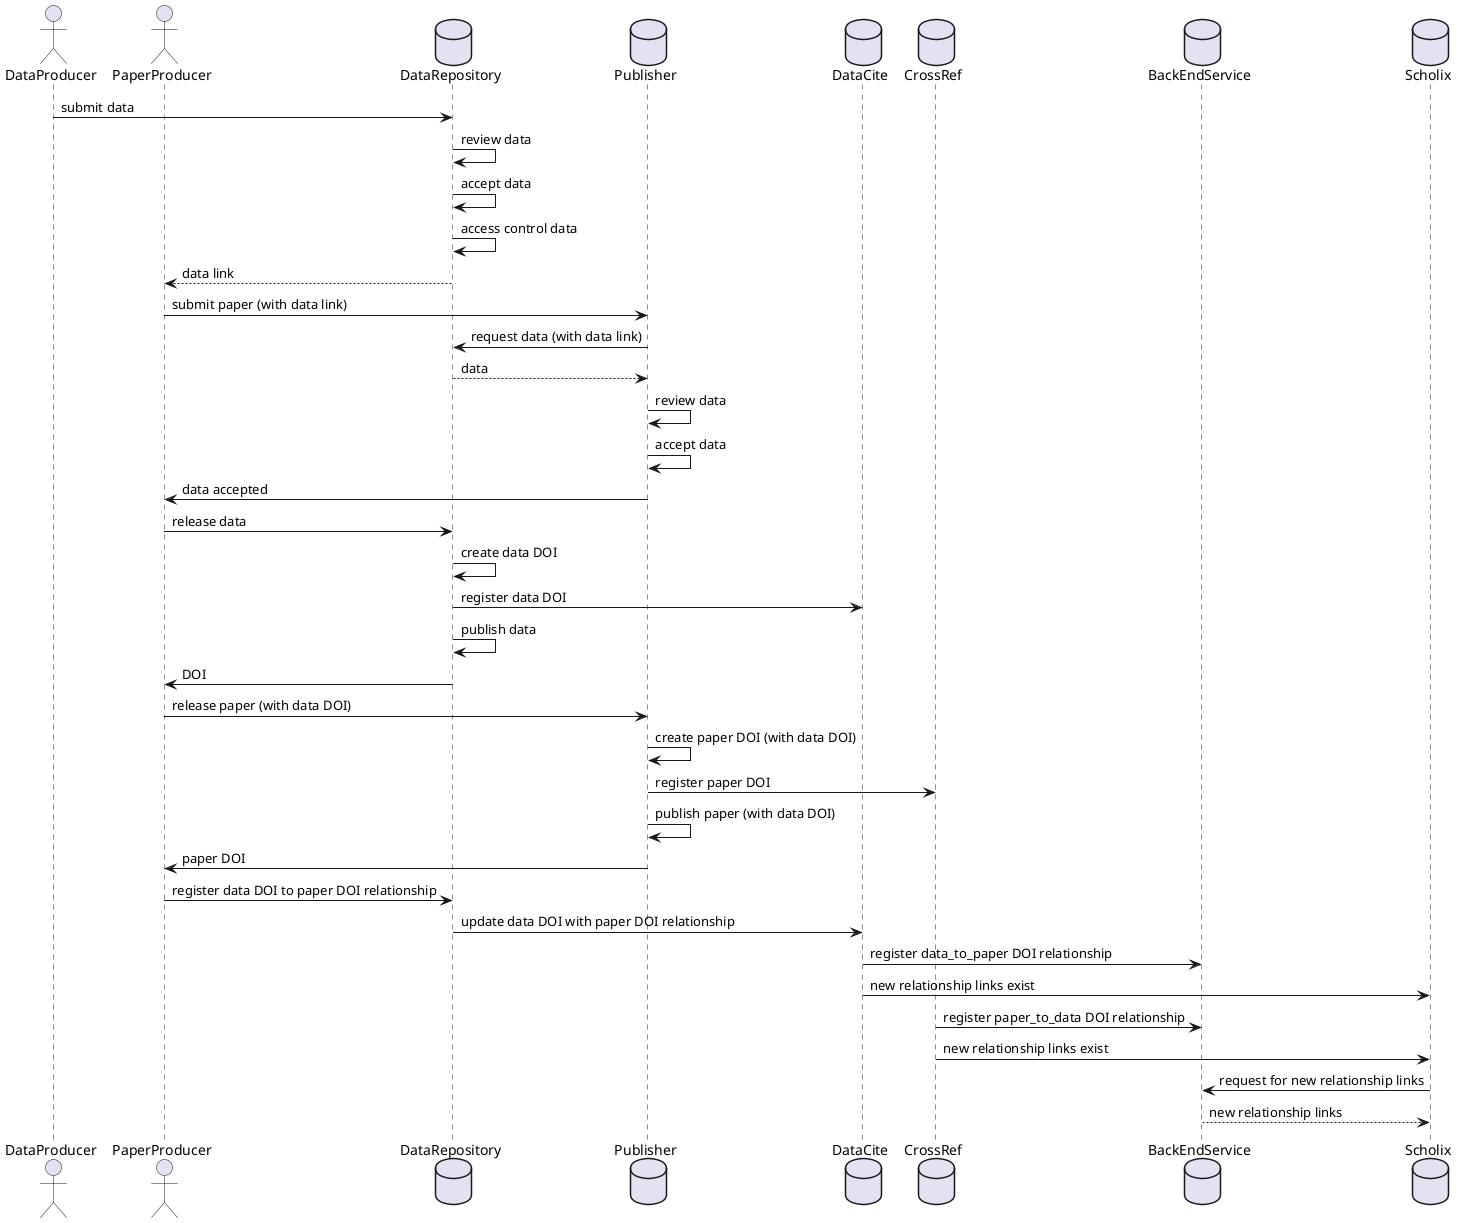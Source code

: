 @startuml

actor DataProducer
actor PaperProducer
database DataRepository
database Publisher
database DataCite
database CrossRef
database BackEndService
database Scholix

DataProducer -> DataRepository: submit data
DataRepository -> DataRepository: review data
DataRepository -> DataRepository: accept data
DataRepository -> DataRepository: access control data
PaperProducer <-- DataRepository: data link
PaperProducer -> Publisher: submit paper (with data link)
Publisher -> DataRepository: request data (with data link)
Publisher <-- DataRepository: data
Publisher -> Publisher: review data
Publisher -> Publisher: accept data
Publisher -> PaperProducer: data accepted
PaperProducer -> DataRepository: release data
DataRepository -> DataRepository: create data DOI
DataRepository -> DataCite: register data DOI
DataRepository -> DataRepository: publish data
DataRepository -> PaperProducer: DOI
PaperProducer -> Publisher: release paper (with data DOI)
Publisher -> Publisher: create paper DOI (with data DOI)
Publisher -> CrossRef: register paper DOI
Publisher -> Publisher: publish paper (with data DOI)
Publisher -> PaperProducer: paper DOI
PaperProducer -> DataRepository: register data DOI to paper DOI relationship
DataRepository -> DataCite: update data DOI with paper DOI relationship
DataCite -> BackEndService: register data_to_paper DOI relationship
DataCite -> Scholix: new relationship links exist
CrossRef -> BackEndService: register paper_to_data DOI relationship
CrossRef -> Scholix: new relationship links exist
Scholix -> BackEndService: request for new relationship links
Scholix <-- BackEndService: new relationship links

@enduml
